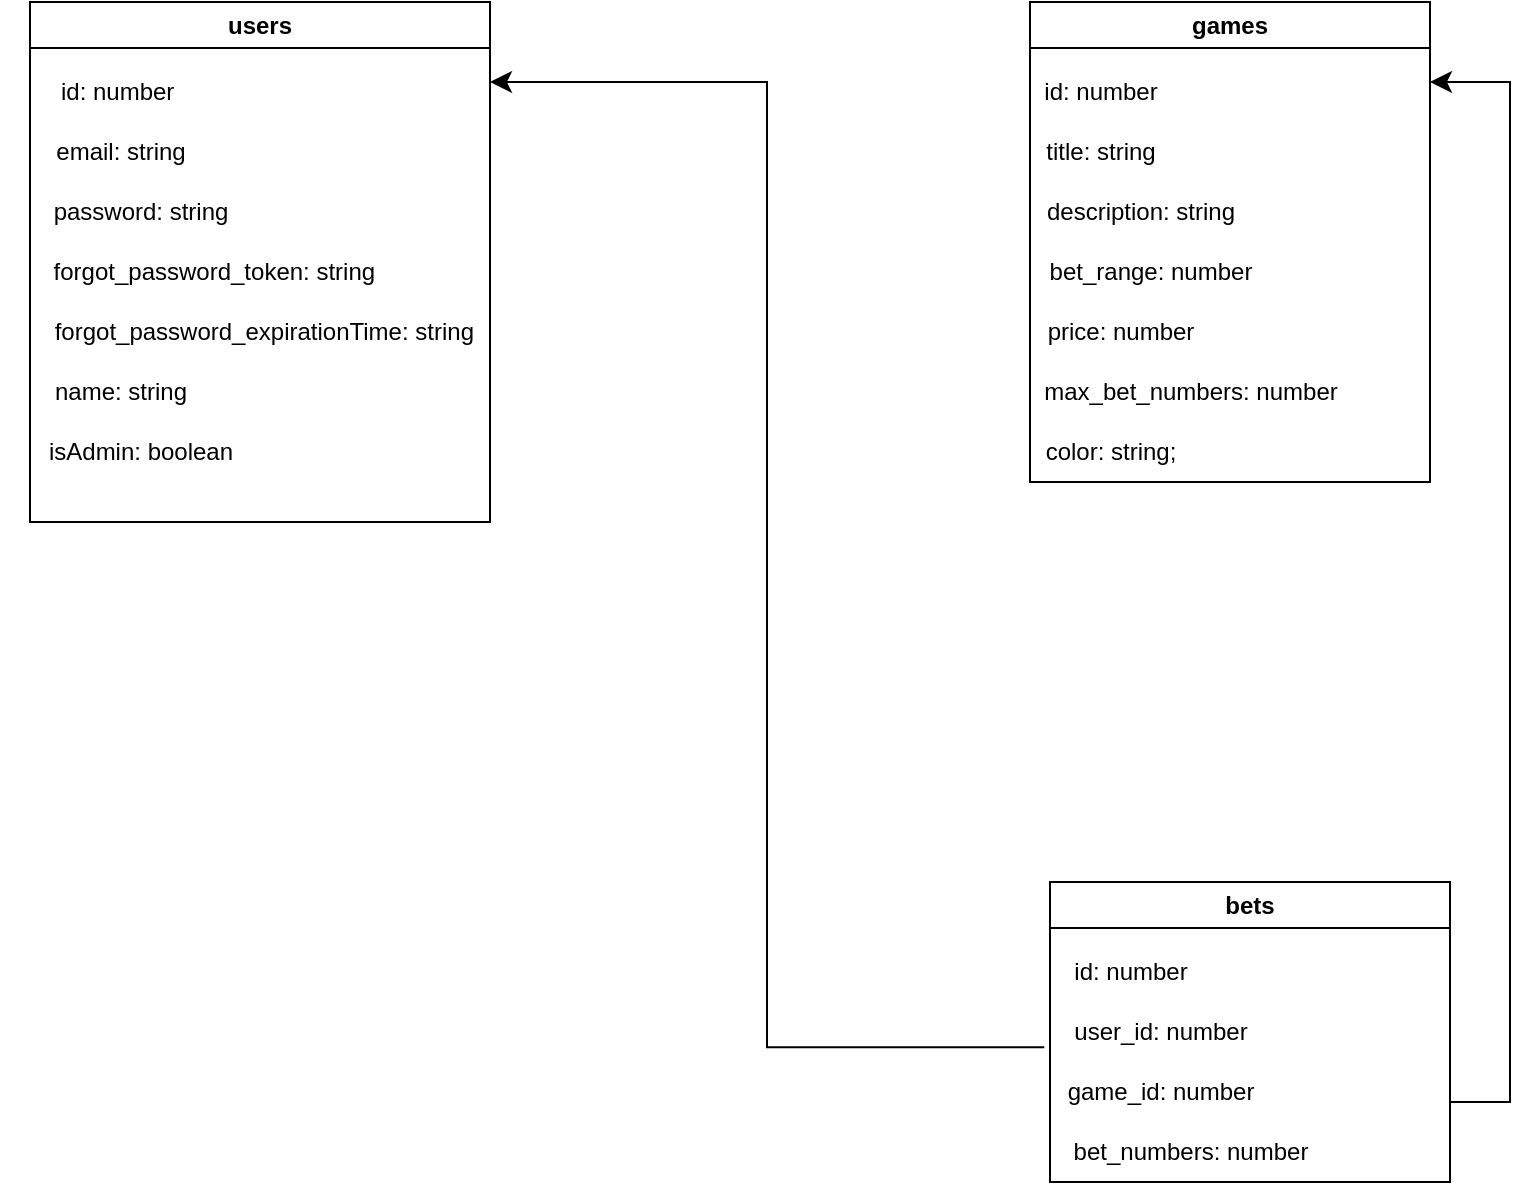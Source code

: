 <mxfile version="21.2.3" type="github">
  <diagram name="Page-1" id="9f46799a-70d6-7492-0946-bef42562c5a5">
    <mxGraphModel dx="1032" dy="521" grid="1" gridSize="10" guides="1" tooltips="1" connect="1" arrows="1" fold="1" page="1" pageScale="1" pageWidth="1100" pageHeight="850" background="none" math="0" shadow="0">
      <root>
        <mxCell id="0" />
        <mxCell id="1" parent="0" />
        <mxCell id="UWeG_iMeRHgUMjfAr7Hb-1" value="users" style="swimlane;whiteSpace=wrap;html=1;" parent="1" vertex="1">
          <mxGeometry x="40" y="80" width="230" height="260" as="geometry" />
        </mxCell>
        <mxCell id="UWeG_iMeRHgUMjfAr7Hb-2" value="&amp;nbsp; id: number" style="text;html=1;align=center;verticalAlign=middle;resizable=0;points=[];autosize=1;strokeColor=none;fillColor=none;" parent="UWeG_iMeRHgUMjfAr7Hb-1" vertex="1">
          <mxGeometry x="-5" y="30" width="90" height="30" as="geometry" />
        </mxCell>
        <mxCell id="UWeG_iMeRHgUMjfAr7Hb-4" value="password: string" style="text;html=1;align=center;verticalAlign=middle;resizable=0;points=[];autosize=1;strokeColor=none;fillColor=none;" parent="UWeG_iMeRHgUMjfAr7Hb-1" vertex="1">
          <mxGeometry y="90" width="110" height="30" as="geometry" />
        </mxCell>
        <mxCell id="UWeG_iMeRHgUMjfAr7Hb-5" value="email: string" style="text;html=1;align=center;verticalAlign=middle;resizable=0;points=[];autosize=1;strokeColor=none;fillColor=none;" parent="UWeG_iMeRHgUMjfAr7Hb-1" vertex="1">
          <mxGeometry y="60" width="90" height="30" as="geometry" />
        </mxCell>
        <mxCell id="UWeG_iMeRHgUMjfAr7Hb-32" value="&amp;nbsp; &amp;nbsp;&amp;nbsp;forgot_password_token&lt;span style=&quot;background-color: initial;&quot;&gt;: string&lt;/span&gt;" style="text;html=1;align=center;verticalAlign=middle;resizable=0;points=[];autosize=1;strokeColor=none;fillColor=none;" parent="UWeG_iMeRHgUMjfAr7Hb-1" vertex="1">
          <mxGeometry x="-15" y="120" width="200" height="30" as="geometry" />
        </mxCell>
        <mxCell id="UWeG_iMeRHgUMjfAr7Hb-55" value="&amp;nbsp; &amp;nbsp;&amp;nbsp;forgot_password_expirationTime&lt;span style=&quot;background-color: initial;&quot;&gt;: string&lt;/span&gt;" style="text;html=1;align=center;verticalAlign=middle;resizable=0;points=[];autosize=1;strokeColor=none;fillColor=none;" parent="UWeG_iMeRHgUMjfAr7Hb-1" vertex="1">
          <mxGeometry x="-15" y="150" width="250" height="30" as="geometry" />
        </mxCell>
        <mxCell id="UWeG_iMeRHgUMjfAr7Hb-56" value="name: string" style="text;html=1;align=center;verticalAlign=middle;resizable=0;points=[];autosize=1;strokeColor=none;fillColor=none;" parent="UWeG_iMeRHgUMjfAr7Hb-1" vertex="1">
          <mxGeometry y="180" width="90" height="30" as="geometry" />
        </mxCell>
        <mxCell id="KX8Yls4MQWYgz6l4JdFZ-2" value="isAdmin: boolean" style="text;html=1;align=center;verticalAlign=middle;resizable=0;points=[];autosize=1;strokeColor=none;fillColor=none;" vertex="1" parent="UWeG_iMeRHgUMjfAr7Hb-1">
          <mxGeometry y="210" width="110" height="30" as="geometry" />
        </mxCell>
        <mxCell id="UWeG_iMeRHgUMjfAr7Hb-24" value="games" style="swimlane;whiteSpace=wrap;html=1;" parent="1" vertex="1">
          <mxGeometry x="540" y="80" width="200" height="240" as="geometry" />
        </mxCell>
        <mxCell id="UWeG_iMeRHgUMjfAr7Hb-25" value="id: number" style="text;html=1;align=center;verticalAlign=middle;resizable=0;points=[];autosize=1;strokeColor=none;fillColor=none;" parent="UWeG_iMeRHgUMjfAr7Hb-24" vertex="1">
          <mxGeometry x="-5" y="30" width="80" height="30" as="geometry" />
        </mxCell>
        <mxCell id="UWeG_iMeRHgUMjfAr7Hb-27" value="title: string" style="text;html=1;align=center;verticalAlign=middle;resizable=0;points=[];autosize=1;strokeColor=none;fillColor=none;" parent="UWeG_iMeRHgUMjfAr7Hb-24" vertex="1">
          <mxGeometry x="-5" y="60" width="80" height="30" as="geometry" />
        </mxCell>
        <mxCell id="UWeG_iMeRHgUMjfAr7Hb-33" value="description: string" style="text;html=1;align=center;verticalAlign=middle;resizable=0;points=[];autosize=1;strokeColor=none;fillColor=none;" parent="UWeG_iMeRHgUMjfAr7Hb-24" vertex="1">
          <mxGeometry x="-5" y="90" width="120" height="30" as="geometry" />
        </mxCell>
        <mxCell id="UWeG_iMeRHgUMjfAr7Hb-34" value="bet_range: number" style="text;html=1;align=center;verticalAlign=middle;resizable=0;points=[];autosize=1;strokeColor=none;fillColor=none;" parent="UWeG_iMeRHgUMjfAr7Hb-24" vertex="1">
          <mxGeometry y="120" width="120" height="30" as="geometry" />
        </mxCell>
        <mxCell id="UWeG_iMeRHgUMjfAr7Hb-35" value="price: number" style="text;html=1;align=center;verticalAlign=middle;resizable=0;points=[];autosize=1;strokeColor=none;fillColor=none;" parent="UWeG_iMeRHgUMjfAr7Hb-24" vertex="1">
          <mxGeometry x="-5" y="150" width="100" height="30" as="geometry" />
        </mxCell>
        <mxCell id="UWeG_iMeRHgUMjfAr7Hb-36" value="max_bet_numbers: number" style="text;html=1;align=center;verticalAlign=middle;resizable=0;points=[];autosize=1;strokeColor=none;fillColor=none;" parent="UWeG_iMeRHgUMjfAr7Hb-24" vertex="1">
          <mxGeometry x="-5" y="180" width="170" height="30" as="geometry" />
        </mxCell>
        <mxCell id="UWeG_iMeRHgUMjfAr7Hb-37" value="color: string;" style="text;html=1;align=center;verticalAlign=middle;resizable=0;points=[];autosize=1;strokeColor=none;fillColor=none;" parent="UWeG_iMeRHgUMjfAr7Hb-24" vertex="1">
          <mxGeometry x="-5" y="210" width="90" height="30" as="geometry" />
        </mxCell>
        <mxCell id="UWeG_iMeRHgUMjfAr7Hb-28" value="bets" style="swimlane;whiteSpace=wrap;html=1;" parent="1" vertex="1">
          <mxGeometry x="550" y="520" width="200" height="150" as="geometry" />
        </mxCell>
        <mxCell id="UWeG_iMeRHgUMjfAr7Hb-29" value="id: number" style="text;html=1;align=center;verticalAlign=middle;resizable=0;points=[];autosize=1;strokeColor=none;fillColor=none;" parent="UWeG_iMeRHgUMjfAr7Hb-28" vertex="1">
          <mxGeometry y="30" width="80" height="30" as="geometry" />
        </mxCell>
        <mxCell id="UWeG_iMeRHgUMjfAr7Hb-30" value="user_id: number" style="text;html=1;align=center;verticalAlign=middle;resizable=0;points=[];autosize=1;strokeColor=none;fillColor=none;" parent="UWeG_iMeRHgUMjfAr7Hb-28" vertex="1">
          <mxGeometry y="60" width="110" height="30" as="geometry" />
        </mxCell>
        <mxCell id="UWeG_iMeRHgUMjfAr7Hb-31" value="game_id: number" style="text;html=1;align=center;verticalAlign=middle;resizable=0;points=[];autosize=1;strokeColor=none;fillColor=none;" parent="UWeG_iMeRHgUMjfAr7Hb-28" vertex="1">
          <mxGeometry x="-5" y="90" width="120" height="30" as="geometry" />
        </mxCell>
        <mxCell id="KX8Yls4MQWYgz6l4JdFZ-3" value="bet_numbers: number" style="text;html=1;align=center;verticalAlign=middle;resizable=0;points=[];autosize=1;strokeColor=none;fillColor=none;" vertex="1" parent="UWeG_iMeRHgUMjfAr7Hb-28">
          <mxGeometry y="120" width="140" height="30" as="geometry" />
        </mxCell>
        <mxCell id="KX8Yls4MQWYgz6l4JdFZ-14" value="" style="edgeStyle=elbowEdgeStyle;elbow=horizontal;endArrow=classic;html=1;curved=0;rounded=0;endSize=8;startSize=8;" edge="1" parent="1">
          <mxGeometry width="50" height="50" relative="1" as="geometry">
            <mxPoint x="750" y="630" as="sourcePoint" />
            <mxPoint x="740" y="120" as="targetPoint" />
            <Array as="points">
              <mxPoint x="780" y="370" />
            </Array>
          </mxGeometry>
        </mxCell>
        <mxCell id="KX8Yls4MQWYgz6l4JdFZ-15" value="" style="edgeStyle=elbowEdgeStyle;elbow=horizontal;endArrow=classic;html=1;curved=0;rounded=0;endSize=8;startSize=8;exitX=-0.026;exitY=0.756;exitDx=0;exitDy=0;exitPerimeter=0;" edge="1" parent="1" source="UWeG_iMeRHgUMjfAr7Hb-30">
          <mxGeometry width="50" height="50" relative="1" as="geometry">
            <mxPoint x="490" y="600" as="sourcePoint" />
            <mxPoint x="270" y="120" as="targetPoint" />
          </mxGeometry>
        </mxCell>
      </root>
    </mxGraphModel>
  </diagram>
</mxfile>
